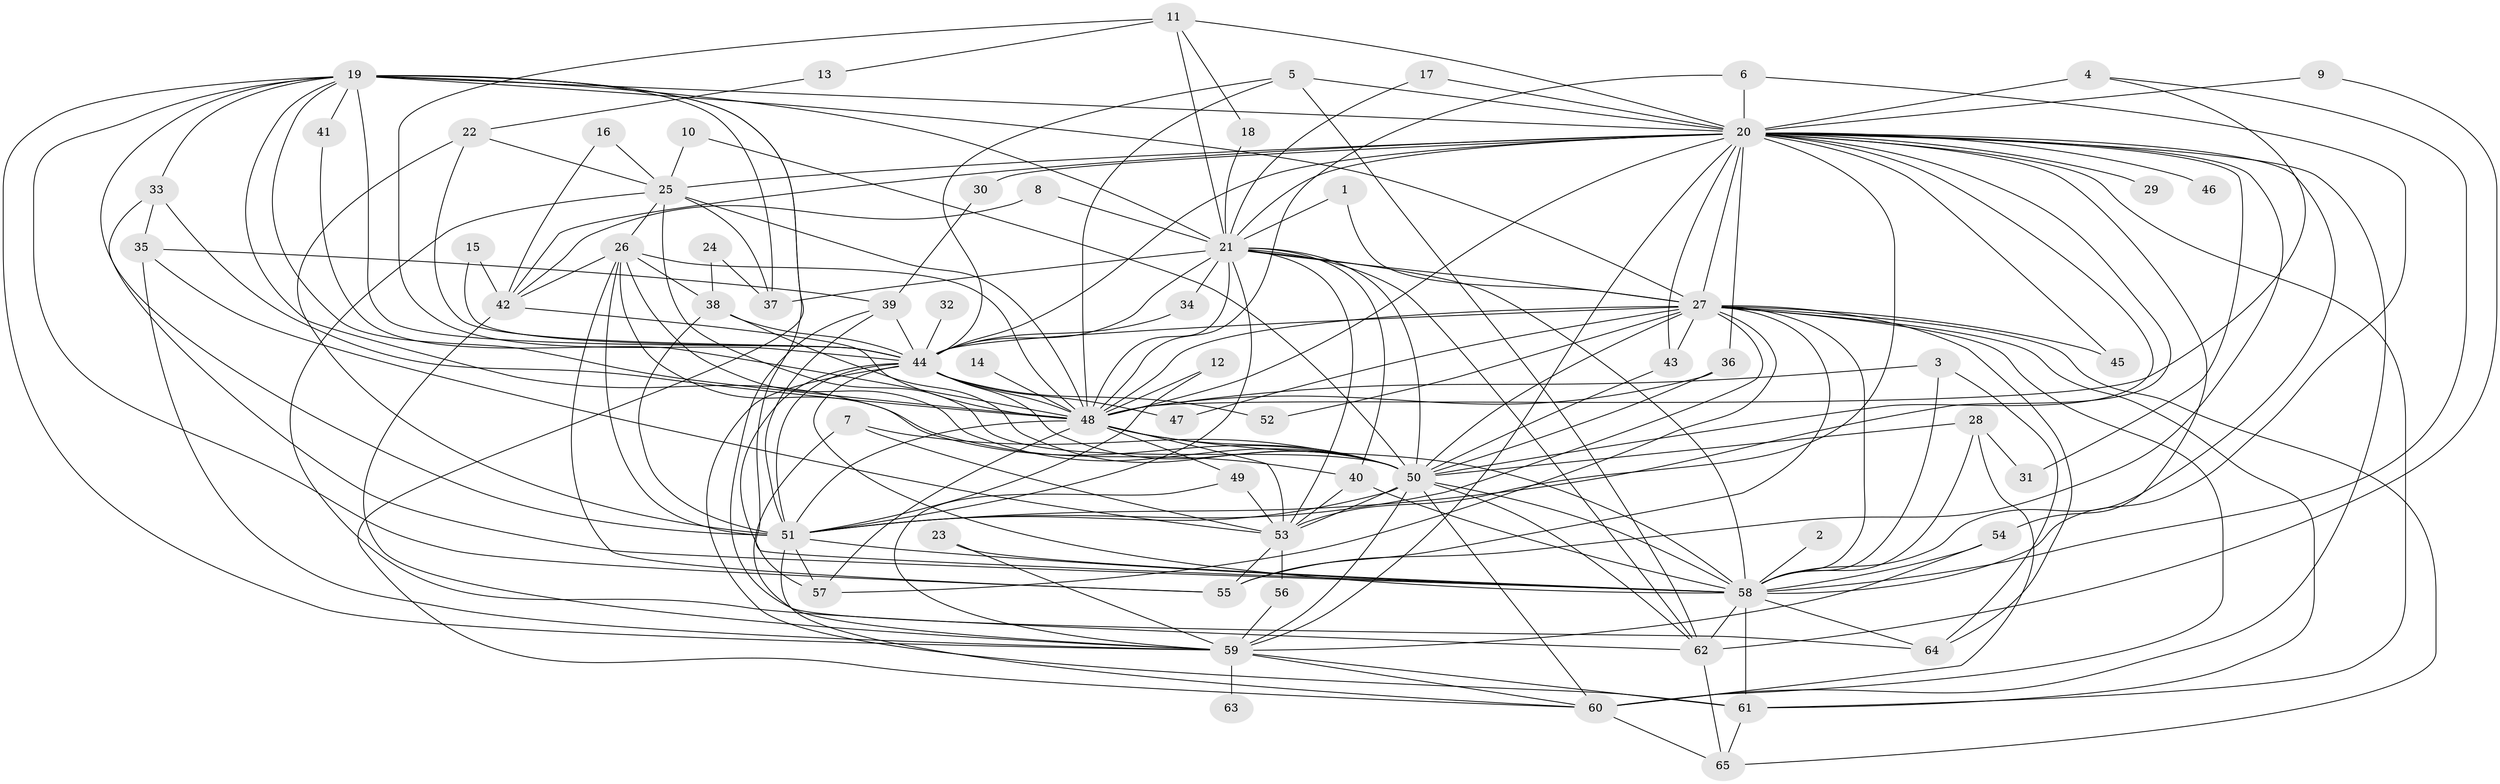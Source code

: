 // original degree distribution, {25: 0.015384615384615385, 17: 0.007692307692307693, 19: 0.007692307692307693, 20: 0.007692307692307693, 39: 0.007692307692307693, 23: 0.015384615384615385, 16: 0.007692307692307693, 11: 0.007692307692307693, 3: 0.18461538461538463, 7: 0.015384615384615385, 2: 0.5384615384615384, 4: 0.11538461538461539, 9: 0.015384615384615385, 5: 0.038461538461538464, 15: 0.007692307692307693, 8: 0.007692307692307693}
// Generated by graph-tools (version 1.1) at 2025/49/03/09/25 03:49:39]
// undirected, 65 vertices, 188 edges
graph export_dot {
graph [start="1"]
  node [color=gray90,style=filled];
  1;
  2;
  3;
  4;
  5;
  6;
  7;
  8;
  9;
  10;
  11;
  12;
  13;
  14;
  15;
  16;
  17;
  18;
  19;
  20;
  21;
  22;
  23;
  24;
  25;
  26;
  27;
  28;
  29;
  30;
  31;
  32;
  33;
  34;
  35;
  36;
  37;
  38;
  39;
  40;
  41;
  42;
  43;
  44;
  45;
  46;
  47;
  48;
  49;
  50;
  51;
  52;
  53;
  54;
  55;
  56;
  57;
  58;
  59;
  60;
  61;
  62;
  63;
  64;
  65;
  1 -- 21 [weight=1.0];
  1 -- 27 [weight=1.0];
  2 -- 58 [weight=1.0];
  3 -- 48 [weight=1.0];
  3 -- 58 [weight=1.0];
  3 -- 64 [weight=1.0];
  4 -- 20 [weight=2.0];
  4 -- 48 [weight=1.0];
  4 -- 58 [weight=1.0];
  5 -- 20 [weight=1.0];
  5 -- 44 [weight=1.0];
  5 -- 48 [weight=1.0];
  5 -- 62 [weight=1.0];
  6 -- 20 [weight=2.0];
  6 -- 48 [weight=1.0];
  6 -- 58 [weight=1.0];
  7 -- 50 [weight=1.0];
  7 -- 53 [weight=1.0];
  7 -- 59 [weight=1.0];
  8 -- 21 [weight=1.0];
  8 -- 42 [weight=1.0];
  9 -- 20 [weight=1.0];
  9 -- 62 [weight=1.0];
  10 -- 25 [weight=1.0];
  10 -- 50 [weight=1.0];
  11 -- 13 [weight=1.0];
  11 -- 18 [weight=1.0];
  11 -- 20 [weight=1.0];
  11 -- 21 [weight=1.0];
  11 -- 44 [weight=1.0];
  12 -- 48 [weight=1.0];
  12 -- 51 [weight=1.0];
  13 -- 22 [weight=1.0];
  14 -- 48 [weight=2.0];
  15 -- 42 [weight=1.0];
  15 -- 44 [weight=1.0];
  16 -- 25 [weight=1.0];
  16 -- 42 [weight=1.0];
  17 -- 20 [weight=1.0];
  17 -- 21 [weight=1.0];
  18 -- 21 [weight=1.0];
  19 -- 20 [weight=1.0];
  19 -- 21 [weight=1.0];
  19 -- 27 [weight=1.0];
  19 -- 33 [weight=1.0];
  19 -- 37 [weight=1.0];
  19 -- 41 [weight=1.0];
  19 -- 44 [weight=2.0];
  19 -- 48 [weight=1.0];
  19 -- 50 [weight=1.0];
  19 -- 51 [weight=1.0];
  19 -- 55 [weight=1.0];
  19 -- 58 [weight=1.0];
  19 -- 59 [weight=1.0];
  19 -- 60 [weight=1.0];
  20 -- 21 [weight=1.0];
  20 -- 25 [weight=1.0];
  20 -- 27 [weight=1.0];
  20 -- 29 [weight=1.0];
  20 -- 30 [weight=1.0];
  20 -- 31 [weight=1.0];
  20 -- 36 [weight=1.0];
  20 -- 42 [weight=1.0];
  20 -- 43 [weight=1.0];
  20 -- 44 [weight=3.0];
  20 -- 45 [weight=1.0];
  20 -- 46 [weight=1.0];
  20 -- 48 [weight=2.0];
  20 -- 50 [weight=1.0];
  20 -- 51 [weight=2.0];
  20 -- 53 [weight=1.0];
  20 -- 54 [weight=1.0];
  20 -- 55 [weight=1.0];
  20 -- 58 [weight=1.0];
  20 -- 59 [weight=1.0];
  20 -- 60 [weight=1.0];
  20 -- 61 [weight=1.0];
  21 -- 27 [weight=1.0];
  21 -- 34 [weight=1.0];
  21 -- 37 [weight=1.0];
  21 -- 40 [weight=1.0];
  21 -- 44 [weight=2.0];
  21 -- 48 [weight=1.0];
  21 -- 50 [weight=2.0];
  21 -- 51 [weight=1.0];
  21 -- 53 [weight=1.0];
  21 -- 58 [weight=1.0];
  21 -- 62 [weight=1.0];
  22 -- 25 [weight=1.0];
  22 -- 44 [weight=1.0];
  22 -- 51 [weight=1.0];
  23 -- 58 [weight=1.0];
  23 -- 59 [weight=1.0];
  24 -- 37 [weight=1.0];
  24 -- 38 [weight=1.0];
  25 -- 26 [weight=1.0];
  25 -- 37 [weight=1.0];
  25 -- 48 [weight=1.0];
  25 -- 50 [weight=1.0];
  25 -- 62 [weight=1.0];
  26 -- 38 [weight=1.0];
  26 -- 40 [weight=1.0];
  26 -- 42 [weight=1.0];
  26 -- 48 [weight=1.0];
  26 -- 50 [weight=1.0];
  26 -- 51 [weight=1.0];
  26 -- 55 [weight=1.0];
  27 -- 43 [weight=1.0];
  27 -- 44 [weight=2.0];
  27 -- 45 [weight=1.0];
  27 -- 47 [weight=1.0];
  27 -- 48 [weight=2.0];
  27 -- 50 [weight=1.0];
  27 -- 51 [weight=1.0];
  27 -- 52 [weight=1.0];
  27 -- 55 [weight=1.0];
  27 -- 57 [weight=1.0];
  27 -- 58 [weight=1.0];
  27 -- 60 [weight=1.0];
  27 -- 61 [weight=1.0];
  27 -- 64 [weight=1.0];
  27 -- 65 [weight=1.0];
  28 -- 31 [weight=1.0];
  28 -- 50 [weight=1.0];
  28 -- 58 [weight=1.0];
  28 -- 60 [weight=1.0];
  30 -- 39 [weight=1.0];
  32 -- 44 [weight=1.0];
  33 -- 35 [weight=1.0];
  33 -- 48 [weight=1.0];
  33 -- 58 [weight=1.0];
  34 -- 44 [weight=1.0];
  35 -- 39 [weight=1.0];
  35 -- 53 [weight=1.0];
  35 -- 59 [weight=1.0];
  36 -- 48 [weight=1.0];
  36 -- 50 [weight=1.0];
  38 -- 44 [weight=1.0];
  38 -- 50 [weight=1.0];
  38 -- 51 [weight=1.0];
  39 -- 44 [weight=1.0];
  39 -- 51 [weight=1.0];
  39 -- 64 [weight=1.0];
  40 -- 53 [weight=1.0];
  40 -- 58 [weight=1.0];
  41 -- 48 [weight=1.0];
  42 -- 48 [weight=1.0];
  42 -- 59 [weight=1.0];
  43 -- 50 [weight=1.0];
  44 -- 47 [weight=1.0];
  44 -- 48 [weight=3.0];
  44 -- 50 [weight=2.0];
  44 -- 51 [weight=3.0];
  44 -- 52 [weight=1.0];
  44 -- 57 [weight=1.0];
  44 -- 58 [weight=2.0];
  44 -- 61 [weight=1.0];
  48 -- 49 [weight=1.0];
  48 -- 50 [weight=1.0];
  48 -- 51 [weight=1.0];
  48 -- 53 [weight=1.0];
  48 -- 57 [weight=1.0];
  48 -- 58 [weight=1.0];
  49 -- 53 [weight=1.0];
  49 -- 59 [weight=1.0];
  50 -- 51 [weight=1.0];
  50 -- 53 [weight=1.0];
  50 -- 58 [weight=2.0];
  50 -- 59 [weight=1.0];
  50 -- 60 [weight=1.0];
  50 -- 62 [weight=1.0];
  51 -- 57 [weight=1.0];
  51 -- 58 [weight=1.0];
  51 -- 60 [weight=1.0];
  53 -- 55 [weight=1.0];
  53 -- 56 [weight=1.0];
  54 -- 58 [weight=1.0];
  54 -- 59 [weight=1.0];
  56 -- 59 [weight=1.0];
  58 -- 61 [weight=1.0];
  58 -- 62 [weight=1.0];
  58 -- 64 [weight=1.0];
  59 -- 60 [weight=1.0];
  59 -- 61 [weight=1.0];
  59 -- 63 [weight=1.0];
  60 -- 65 [weight=1.0];
  61 -- 65 [weight=1.0];
  62 -- 65 [weight=1.0];
}
